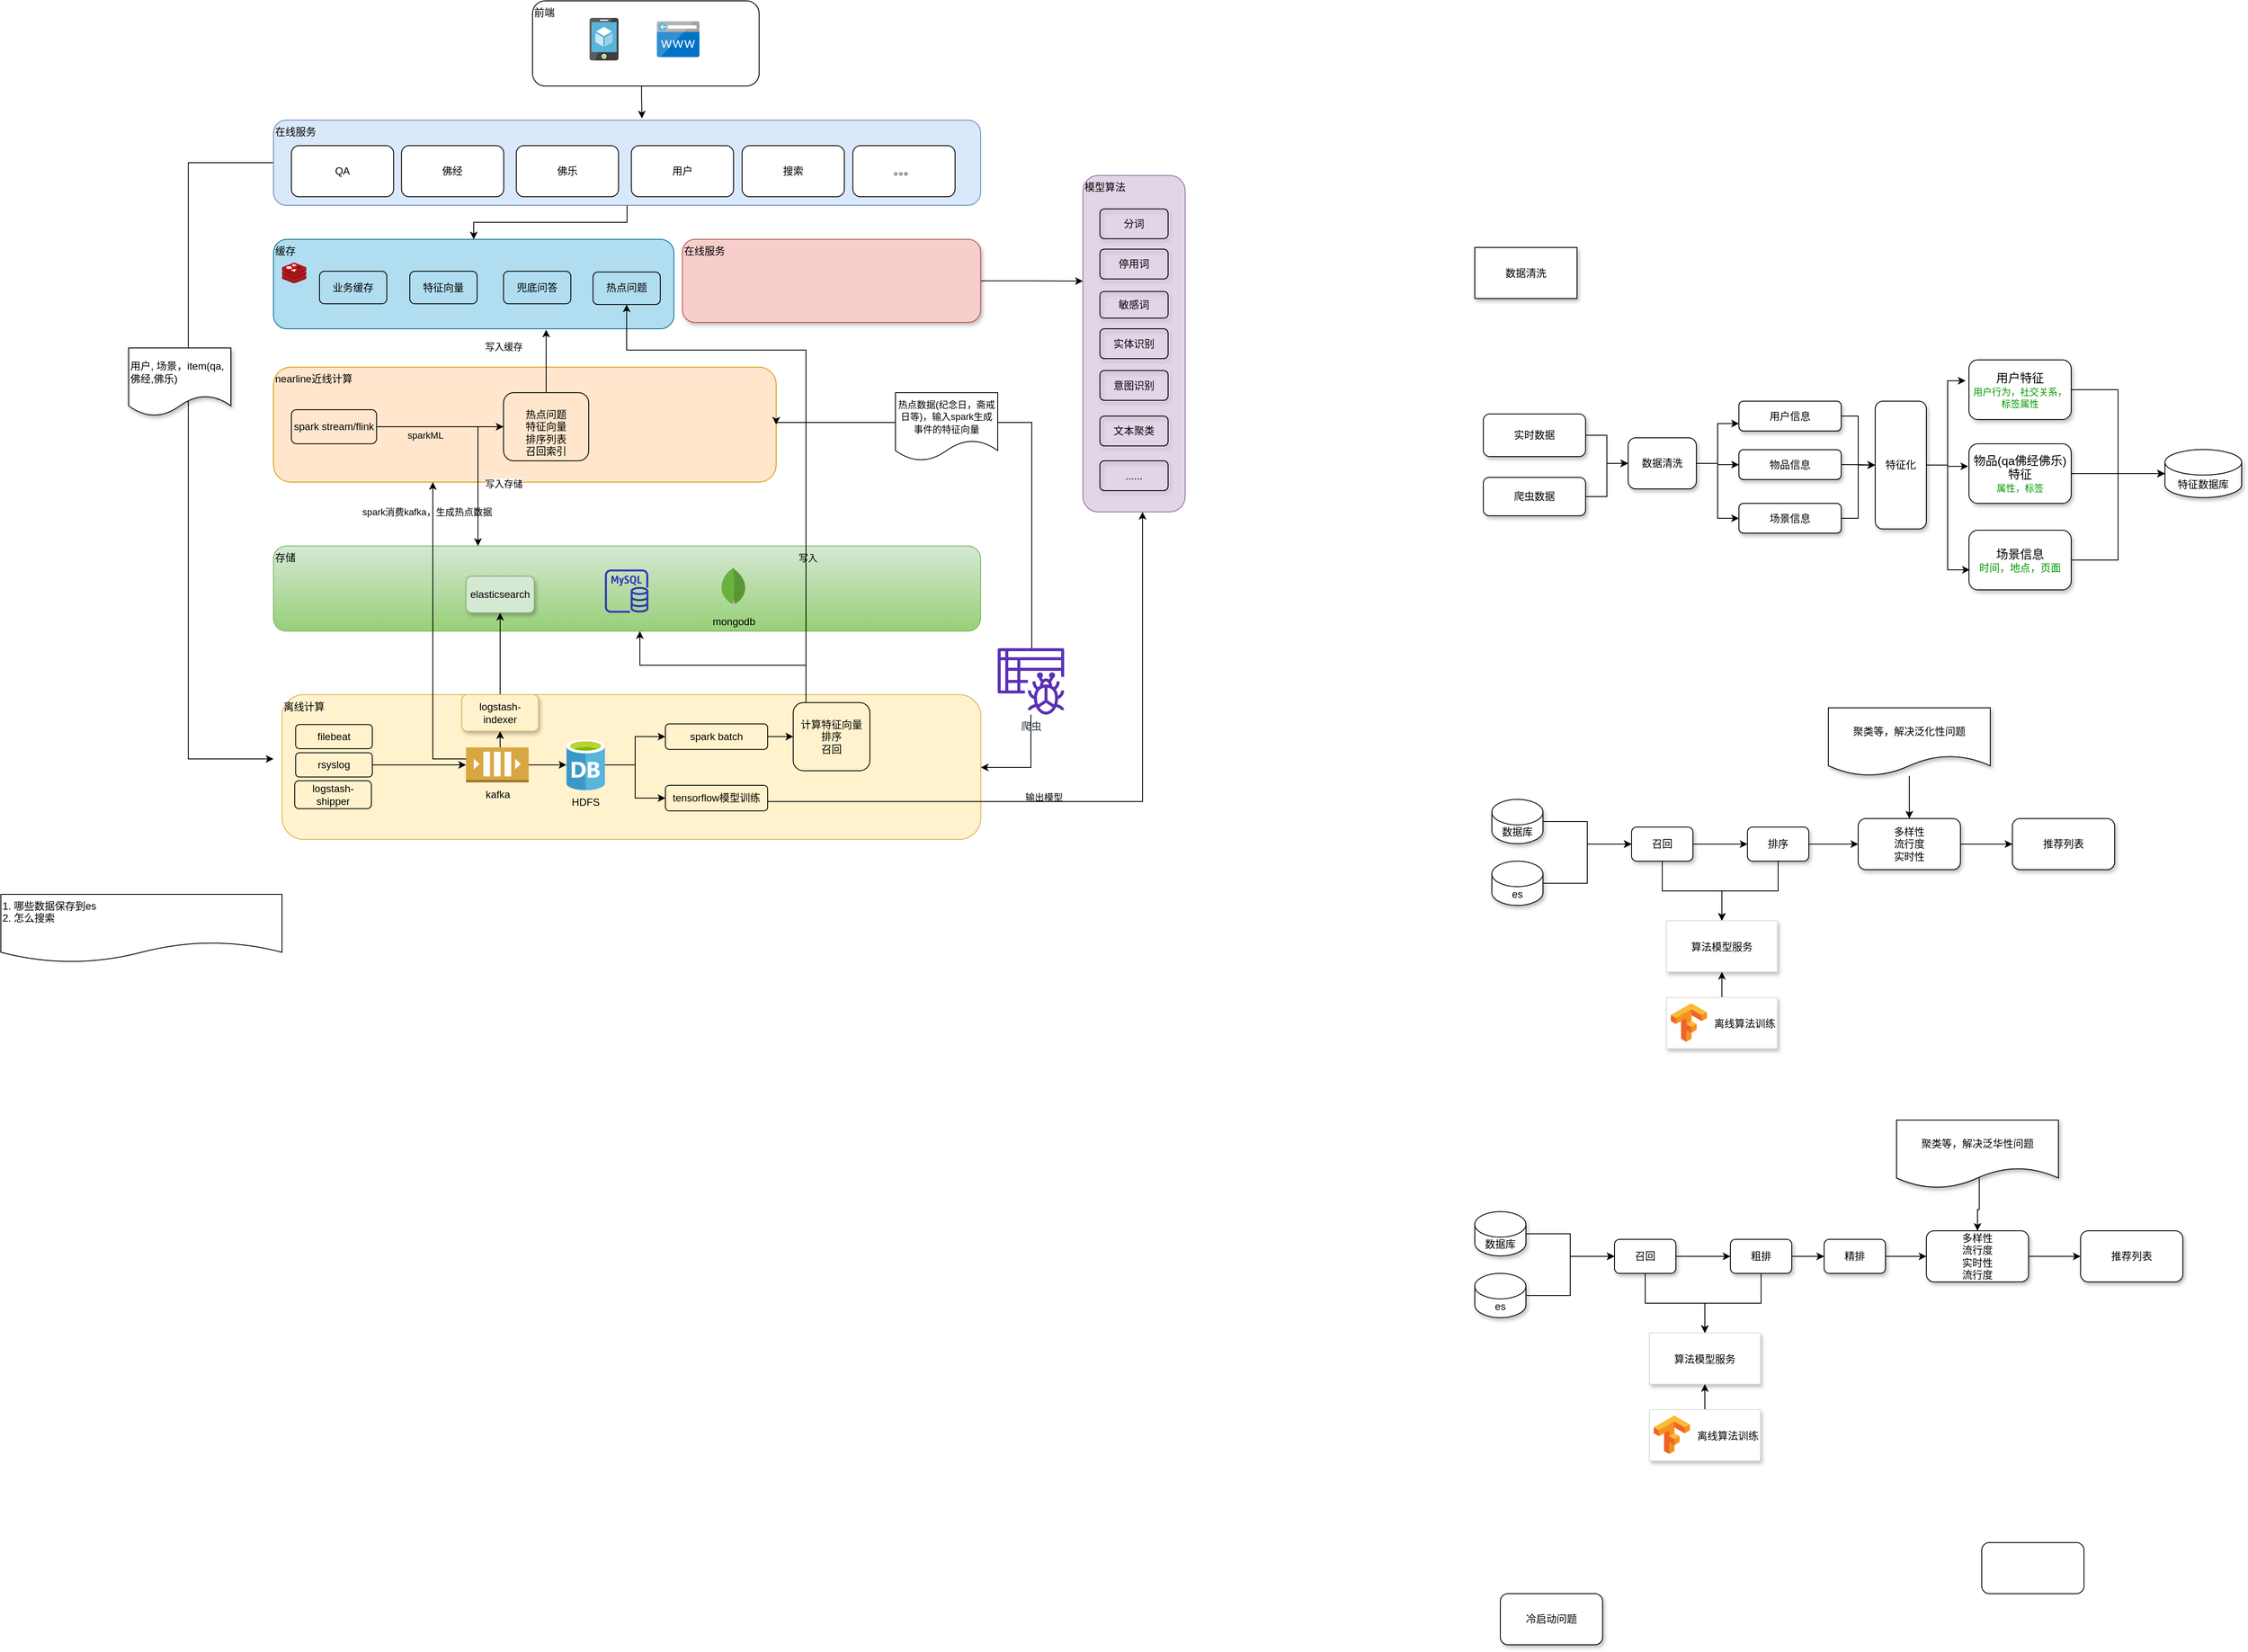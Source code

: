 <mxfile version="13.10.5" type="device"><diagram id="nHLoa9CR6o3qKVrars4Y" name="Page-1"><mxGraphModel dx="1188" dy="656" grid="1" gridSize="10" guides="1" tooltips="1" connect="1" arrows="1" fold="1" page="1" pageScale="1" pageWidth="827" pageHeight="1169" math="0" shadow="0"><root><mxCell id="0"/><mxCell id="1" parent="0"/><mxCell id="1JRG9t6uc1hHfD8gwQHu-33" value="离线计算" style="rounded=1;whiteSpace=wrap;html=1;fillColor=#fff2cc;align=left;verticalAlign=top;strokeColor=#d6b656;labelBackgroundColor=none;glass=0;shadow=0;sketch=0;" parent="1" vertex="1"><mxGeometry x="330" y="854.5" width="820.25" height="170" as="geometry"/></mxCell><mxCell id="1JRG9t6uc1hHfD8gwQHu-2" value="" style="aspect=fixed;html=1;points=[];align=center;image;fontSize=12;image=img/lib/mscae/App_Service_Mobile_App.svg;labelBackgroundColor=none;" parent="1" vertex="1"><mxGeometry x="691" y="60" width="34" height="50" as="geometry"/></mxCell><mxCell id="1JRG9t6uc1hHfD8gwQHu-3" value="" style="aspect=fixed;html=1;points=[];align=center;image;fontSize=12;image=img/lib/mscae/CustomDomain.svg;labelBackgroundColor=none;" parent="1" vertex="1"><mxGeometry x="770" y="64" width="50" height="42" as="geometry"/></mxCell><mxCell id="1JRG9t6uc1hHfD8gwQHu-8" style="edgeStyle=orthogonalEdgeStyle;rounded=0;orthogonalLoop=1;jettySize=auto;html=1;exitX=0.5;exitY=1;exitDx=0;exitDy=0;labelBackgroundColor=none;" parent="1" edge="1"><mxGeometry relative="1" as="geometry"><mxPoint x="655" y="600" as="sourcePoint"/><mxPoint x="655" y="600" as="targetPoint"/></mxGeometry></mxCell><mxCell id="1JRG9t6uc1hHfD8gwQHu-10" value="缓存" style="rounded=1;whiteSpace=wrap;html=1;fillColor=#b1ddf0;align=left;verticalAlign=top;strokeColor=#10739e;labelBackgroundColor=none;" parent="1" vertex="1"><mxGeometry x="320" y="320" width="470" height="105" as="geometry"/></mxCell><mxCell id="1JRG9t6uc1hHfD8gwQHu-11" value="业务缓存" style="rounded=1;whiteSpace=wrap;html=1;fillColor=none;align=center;verticalAlign=middle;labelBackgroundColor=none;" parent="1" vertex="1"><mxGeometry x="374" y="357.5" width="79" height="38.13" as="geometry"/></mxCell><mxCell id="1JRG9t6uc1hHfD8gwQHu-13" value="存储" style="rounded=1;whiteSpace=wrap;html=1;fillColor=#d5e8d4;align=left;verticalAlign=top;labelBackgroundColor=none;gradientColor=#97d077;strokeColor=#82b366;" parent="1" vertex="1"><mxGeometry x="320" y="680" width="830" height="100" as="geometry"/></mxCell><mxCell id="1JRG9t6uc1hHfD8gwQHu-14" value="模型算法" style="rounded=1;whiteSpace=wrap;html=1;fillColor=#e1d5e7;align=left;verticalAlign=top;strokeColor=#9673a6;labelBackgroundColor=none;sketch=0;comic=0;" parent="1" vertex="1"><mxGeometry x="1270" y="245" width="120" height="395" as="geometry"/></mxCell><mxCell id="1JRG9t6uc1hHfD8gwQHu-15" value="分词" style="rounded=1;whiteSpace=wrap;html=1;fillColor=none;align=center;labelBackgroundColor=none;shadow=1;" parent="1" vertex="1"><mxGeometry x="1290" y="284.25" width="80" height="35" as="geometry"/></mxCell><mxCell id="1JRG9t6uc1hHfD8gwQHu-17" value="敏感词" style="rounded=1;whiteSpace=wrap;html=1;fillColor=none;align=center;labelBackgroundColor=none;shadow=1;" parent="1" vertex="1"><mxGeometry x="1290" y="381.25" width="80" height="31.25" as="geometry"/></mxCell><mxCell id="1JRG9t6uc1hHfD8gwQHu-18" value="停用词" style="rounded=1;whiteSpace=wrap;html=1;fillColor=none;align=center;labelBackgroundColor=none;shadow=1;" parent="1" vertex="1"><mxGeometry x="1290" y="331.5" width="80" height="35" as="geometry"/></mxCell><mxCell id="1JRG9t6uc1hHfD8gwQHu-21" value="nearline近线计算" style="rounded=1;whiteSpace=wrap;html=1;fillColor=#ffe6cc;align=left;verticalAlign=top;strokeColor=#d79b00;labelBackgroundColor=none;" parent="1" vertex="1"><mxGeometry x="320" y="470" width="590" height="135" as="geometry"/></mxCell><mxCell id="1JRG9t6uc1hHfD8gwQHu-64" style="edgeStyle=orthogonalEdgeStyle;rounded=0;orthogonalLoop=1;jettySize=auto;html=1;entryX=0;entryY=0.5;entryDx=0;entryDy=0;labelBackgroundColor=none;" parent="1" source="1JRG9t6uc1hHfD8gwQHu-22" target="1JRG9t6uc1hHfD8gwQHu-23" edge="1"><mxGeometry relative="1" as="geometry"/></mxCell><mxCell id="1JRG9t6uc1hHfD8gwQHu-78" value="sparkML" style="edgeLabel;html=1;align=center;verticalAlign=middle;resizable=0;points=[];labelBackgroundColor=none;" parent="1JRG9t6uc1hHfD8gwQHu-64" vertex="1" connectable="0"><mxGeometry x="-0.236" y="-3" relative="1" as="geometry"><mxPoint y="7" as="offset"/></mxGeometry></mxCell><mxCell id="1JRG9t6uc1hHfD8gwQHu-22" value="spark stream/flink" style="rounded=1;whiteSpace=wrap;html=1;fillColor=none;align=center;labelBackgroundColor=none;" parent="1" vertex="1"><mxGeometry x="341" y="520" width="100" height="40" as="geometry"/></mxCell><mxCell id="1JRG9t6uc1hHfD8gwQHu-58" style="edgeStyle=orthogonalEdgeStyle;rounded=0;orthogonalLoop=1;jettySize=auto;html=1;labelBackgroundColor=none;" parent="1" source="1JRG9t6uc1hHfD8gwQHu-23" target="1JRG9t6uc1hHfD8gwQHu-13" edge="1"><mxGeometry relative="1" as="geometry"><Array as="points"><mxPoint x="560" y="540"/></Array></mxGeometry></mxCell><mxCell id="1JRG9t6uc1hHfD8gwQHu-67" value="写入缓存" style="edgeLabel;html=1;align=center;verticalAlign=middle;resizable=0;points=[];labelBackgroundColor=none;" parent="1JRG9t6uc1hHfD8gwQHu-58" vertex="1" connectable="0"><mxGeometry x="0.495" y="-1" relative="1" as="geometry"><mxPoint x="31" y="-190.83" as="offset"/></mxGeometry></mxCell><mxCell id="UBXm0kJp0OkqbHEtlrvj-9" value="写入存储" style="edgeLabel;html=1;align=center;verticalAlign=middle;resizable=0;points=[];" vertex="1" connectable="0" parent="1JRG9t6uc1hHfD8gwQHu-58"><mxGeometry x="0.059" y="2" relative="1" as="geometry"><mxPoint x="28" y="6.67" as="offset"/></mxGeometry></mxCell><mxCell id="eCXbw3Cj_glstIf_RERX-48" style="edgeStyle=orthogonalEdgeStyle;rounded=0;orthogonalLoop=1;jettySize=auto;html=1;entryX=0.681;entryY=1.01;entryDx=0;entryDy=0;entryPerimeter=0;" parent="1" source="1JRG9t6uc1hHfD8gwQHu-23" target="1JRG9t6uc1hHfD8gwQHu-10" edge="1"><mxGeometry relative="1" as="geometry"/></mxCell><mxCell id="1JRG9t6uc1hHfD8gwQHu-23" value="&lt;br&gt;热点问题&lt;br&gt;特征向量&lt;br&gt;排序列表&lt;br&gt;召回索引&lt;br&gt;" style="rounded=1;whiteSpace=wrap;html=1;fillColor=none;align=center;labelBackgroundColor=none;" parent="1" vertex="1"><mxGeometry x="590" y="500" width="100" height="80" as="geometry"/></mxCell><mxCell id="1JRG9t6uc1hHfD8gwQHu-85" style="edgeStyle=orthogonalEdgeStyle;rounded=0;orthogonalLoop=1;jettySize=auto;html=1;entryX=0.5;entryY=0;entryDx=0;entryDy=0;labelBackgroundColor=none;" parent="1" source="1JRG9t6uc1hHfD8gwQHu-32" target="1JRG9t6uc1hHfD8gwQHu-10" edge="1"><mxGeometry relative="1" as="geometry"/></mxCell><mxCell id="eCXbw3Cj_glstIf_RERX-18" style="edgeStyle=orthogonalEdgeStyle;rounded=0;orthogonalLoop=1;jettySize=auto;html=1;" parent="1" source="1JRG9t6uc1hHfD8gwQHu-32" edge="1"><mxGeometry relative="1" as="geometry"><mxPoint x="320" y="930" as="targetPoint"/><Array as="points"><mxPoint x="220" y="230"/><mxPoint x="220" y="930"/></Array></mxGeometry></mxCell><mxCell id="1JRG9t6uc1hHfD8gwQHu-32" value="在线服务" style="rounded=1;whiteSpace=wrap;html=1;align=left;verticalAlign=top;strokeColor=#6c8ebf;labelBackgroundColor=none;fillColor=#dae8fc;" parent="1" vertex="1"><mxGeometry x="320" y="180" width="830" height="100" as="geometry"/></mxCell><mxCell id="1JRG9t6uc1hHfD8gwQHu-38" value="" style="aspect=fixed;html=1;points=[];align=center;image;fontSize=12;image=img/lib/mscae/Cache_Redis_Product.svg;fillColor=none;labelBackgroundColor=none;" parent="1" vertex="1"><mxGeometry x="330" y="347.5" width="28.57" height="24" as="geometry"/></mxCell><mxCell id="1JRG9t6uc1hHfD8gwQHu-47" style="edgeStyle=orthogonalEdgeStyle;rounded=0;orthogonalLoop=1;jettySize=auto;html=1;labelBackgroundColor=none;" parent="1" source="1JRG9t6uc1hHfD8gwQHu-45" target="1JRG9t6uc1hHfD8gwQHu-21" edge="1"><mxGeometry relative="1" as="geometry"><Array as="points"><mxPoint x="507" y="930"/></Array></mxGeometry></mxCell><mxCell id="1JRG9t6uc1hHfD8gwQHu-89" value="spark消费kafka，生成热点数据" style="edgeLabel;html=1;align=center;verticalAlign=middle;resizable=0;points=[];labelBackgroundColor=none;" parent="1JRG9t6uc1hHfD8gwQHu-47" vertex="1" connectable="0"><mxGeometry x="0.44" y="-29" relative="1" as="geometry"><mxPoint x="-36" y="-67.33" as="offset"/></mxGeometry></mxCell><mxCell id="eCXbw3Cj_glstIf_RERX-45" style="edgeStyle=orthogonalEdgeStyle;rounded=0;orthogonalLoop=1;jettySize=auto;html=1;" parent="1" source="1JRG9t6uc1hHfD8gwQHu-45" target="1JRG9t6uc1hHfD8gwQHu-50" edge="1"><mxGeometry relative="1" as="geometry"/></mxCell><mxCell id="UBXm0kJp0OkqbHEtlrvj-11" value="" style="edgeStyle=orthogonalEdgeStyle;rounded=0;orthogonalLoop=1;jettySize=auto;html=1;" edge="1" parent="1" source="1JRG9t6uc1hHfD8gwQHu-45" target="eCXbw3Cj_glstIf_RERX-35"><mxGeometry relative="1" as="geometry"><Array as="points"><mxPoint x="586" y="910"/><mxPoint x="586" y="910"/></Array></mxGeometry></mxCell><mxCell id="1JRG9t6uc1hHfD8gwQHu-45" value="kafka" style="outlineConnect=0;dashed=0;verticalLabelPosition=bottom;verticalAlign=top;align=center;html=1;shape=mxgraph.aws3.queue;fillColor=#D9A741;gradientColor=none;labelBackgroundColor=none;" parent="1" vertex="1"><mxGeometry x="546" y="916.5" width="73.5" height="41.01" as="geometry"/></mxCell><mxCell id="UBXm0kJp0OkqbHEtlrvj-14" style="edgeStyle=orthogonalEdgeStyle;rounded=0;orthogonalLoop=1;jettySize=auto;html=1;entryX=0;entryY=0.5;entryDx=0;entryDy=0;" edge="1" parent="1" source="1JRG9t6uc1hHfD8gwQHu-50" target="1JRG9t6uc1hHfD8gwQHu-51"><mxGeometry relative="1" as="geometry"/></mxCell><mxCell id="UBXm0kJp0OkqbHEtlrvj-15" style="edgeStyle=orthogonalEdgeStyle;rounded=0;orthogonalLoop=1;jettySize=auto;html=1;entryX=0;entryY=0.5;entryDx=0;entryDy=0;" edge="1" parent="1" source="1JRG9t6uc1hHfD8gwQHu-50" target="1JRG9t6uc1hHfD8gwQHu-55"><mxGeometry relative="1" as="geometry"/></mxCell><mxCell id="1JRG9t6uc1hHfD8gwQHu-50" value="HDFS" style="aspect=fixed;html=1;points=[];align=center;image;fontSize=12;image=img/lib/mscae/Database_General.svg;fillColor=none;labelBackgroundColor=none;" parent="1" vertex="1"><mxGeometry x="663.77" y="907.26" width="45.23" height="59.51" as="geometry"/></mxCell><mxCell id="UBXm0kJp0OkqbHEtlrvj-16" value="" style="edgeStyle=orthogonalEdgeStyle;rounded=0;orthogonalLoop=1;jettySize=auto;html=1;" edge="1" parent="1" source="1JRG9t6uc1hHfD8gwQHu-51" target="1JRG9t6uc1hHfD8gwQHu-53"><mxGeometry relative="1" as="geometry"/></mxCell><mxCell id="1JRG9t6uc1hHfD8gwQHu-51" value="spark batch" style="rounded=1;whiteSpace=wrap;html=1;fillColor=none;align=center;labelBackgroundColor=none;" parent="1" vertex="1"><mxGeometry x="780" y="888.82" width="120" height="30" as="geometry"/></mxCell><mxCell id="eCXbw3Cj_glstIf_RERX-25" style="edgeStyle=orthogonalEdgeStyle;rounded=0;orthogonalLoop=1;jettySize=auto;html=1;entryX=0.5;entryY=1;entryDx=0;entryDy=0;" parent="1" source="1JRG9t6uc1hHfD8gwQHu-53" target="eCXbw3Cj_glstIf_RERX-24" edge="1"><mxGeometry relative="1" as="geometry"><Array as="points"><mxPoint x="945" y="450"/><mxPoint x="735" y="450"/></Array></mxGeometry></mxCell><mxCell id="PDOWXKb3CVyzmbv46vm1-35" value="写入" style="edgeLabel;html=1;align=center;verticalAlign=middle;resizable=0;points=[];labelBackgroundColor=none;" parent="eCXbw3Cj_glstIf_RERX-25" vertex="1" connectable="0"><mxGeometry x="-0.496" y="-2" relative="1" as="geometry"><mxPoint y="1" as="offset"/></mxGeometry></mxCell><mxCell id="UBXm0kJp0OkqbHEtlrvj-1" style="edgeStyle=orthogonalEdgeStyle;rounded=0;orthogonalLoop=1;jettySize=auto;html=1;" edge="1" parent="1" source="1JRG9t6uc1hHfD8gwQHu-53" target="1JRG9t6uc1hHfD8gwQHu-13"><mxGeometry relative="1" as="geometry"><Array as="points"><mxPoint x="945" y="820"/><mxPoint x="750" y="820"/></Array></mxGeometry></mxCell><mxCell id="1JRG9t6uc1hHfD8gwQHu-53" value="计算特征向量&lt;br&gt;排序&lt;br&gt;召回" style="rounded=1;whiteSpace=wrap;html=1;fillColor=none;align=center;labelBackgroundColor=none;" parent="1" vertex="1"><mxGeometry x="930" y="863.82" width="90" height="80" as="geometry"/></mxCell><mxCell id="eCXbw3Cj_glstIf_RERX-27" style="edgeStyle=orthogonalEdgeStyle;rounded=0;orthogonalLoop=1;jettySize=auto;html=1;" parent="1" source="1JRG9t6uc1hHfD8gwQHu-55" target="1JRG9t6uc1hHfD8gwQHu-14" edge="1"><mxGeometry relative="1" as="geometry"><Array as="points"><mxPoint x="1340" y="980"/></Array></mxGeometry></mxCell><mxCell id="PDOWXKb3CVyzmbv46vm1-34" value="输出模型" style="edgeLabel;html=1;align=center;verticalAlign=middle;resizable=0;points=[];labelBackgroundColor=none;" parent="eCXbw3Cj_glstIf_RERX-27" vertex="1" connectable="0"><mxGeometry x="-0.141" relative="1" as="geometry"><mxPoint x="-10.88" y="-5" as="offset"/></mxGeometry></mxCell><mxCell id="1JRG9t6uc1hHfD8gwQHu-55" value="tensorflow模型训练" style="rounded=1;whiteSpace=wrap;html=1;fillColor=none;align=center;labelBackgroundColor=none;" parent="1" vertex="1"><mxGeometry x="780" y="961.01" width="120" height="30" as="geometry"/></mxCell><mxCell id="1JRG9t6uc1hHfD8gwQHu-84" style="edgeStyle=orthogonalEdgeStyle;rounded=0;orthogonalLoop=1;jettySize=auto;html=1;entryX=0.521;entryY=-0.02;entryDx=0;entryDy=0;entryPerimeter=0;labelBackgroundColor=none;" parent="1" source="1JRG9t6uc1hHfD8gwQHu-82" target="1JRG9t6uc1hHfD8gwQHu-32" edge="1"><mxGeometry relative="1" as="geometry"><Array as="points"><mxPoint x="752" y="150"/><mxPoint x="752" y="150"/></Array></mxGeometry></mxCell><mxCell id="1JRG9t6uc1hHfD8gwQHu-82" value="前端" style="rounded=1;whiteSpace=wrap;html=1;labelBackgroundColor=none;fillColor=none;align=left;verticalAlign=top;" parent="1" vertex="1"><mxGeometry x="624" y="40" width="266" height="100" as="geometry"/></mxCell><mxCell id="1JRG9t6uc1hHfD8gwQHu-1" value="QA" style="rounded=1;whiteSpace=wrap;html=1;labelBackgroundColor=none;" parent="1" vertex="1"><mxGeometry x="341" y="210" width="120" height="60" as="geometry"/></mxCell><mxCell id="1JRG9t6uc1hHfD8gwQHu-4" value="佛经" style="rounded=1;whiteSpace=wrap;html=1;labelBackgroundColor=none;" parent="1" vertex="1"><mxGeometry x="470.25" y="210" width="120" height="60" as="geometry"/></mxCell><mxCell id="1JRG9t6uc1hHfD8gwQHu-5" value="佛乐" style="rounded=1;whiteSpace=wrap;html=1;labelBackgroundColor=none;" parent="1" vertex="1"><mxGeometry x="605" y="210" width="120" height="60" as="geometry"/></mxCell><mxCell id="1JRG9t6uc1hHfD8gwQHu-6" value="用户" style="rounded=1;whiteSpace=wrap;html=1;labelBackgroundColor=none;" parent="1" vertex="1"><mxGeometry x="740" y="210" width="120" height="60" as="geometry"/></mxCell><mxCell id="1JRG9t6uc1hHfD8gwQHu-9" value="搜索" style="rounded=1;whiteSpace=wrap;html=1;labelBackgroundColor=none;" parent="1" vertex="1"><mxGeometry x="870" y="210" width="120" height="60" as="geometry"/></mxCell><mxCell id="UBXm0kJp0OkqbHEtlrvj-5" style="edgeStyle=orthogonalEdgeStyle;rounded=0;orthogonalLoop=1;jettySize=auto;html=1;entryX=1;entryY=0.5;entryDx=0;entryDy=0;" edge="1" parent="1" source="UBXm0kJp0OkqbHEtlrvj-18" target="1JRG9t6uc1hHfD8gwQHu-21"><mxGeometry relative="1" as="geometry"><mxPoint x="1210" y="883.82" as="sourcePoint"/><Array as="points"><mxPoint x="1210" y="535"/></Array></mxGeometry></mxCell><mxCell id="eCXbw3Cj_glstIf_RERX-1" value="1. 哪些数据保存到es&lt;br&gt;2. 怎么搜索" style="shape=document;whiteSpace=wrap;html=1;boundedLbl=1;align=left;verticalAlign=top;" parent="1" vertex="1"><mxGeometry y="1089" width="330" height="80" as="geometry"/></mxCell><mxCell id="eCXbw3Cj_glstIf_RERX-2" value="mongodb" style="dashed=0;outlineConnect=0;html=1;align=center;labelPosition=center;verticalLabelPosition=bottom;verticalAlign=top;shape=mxgraph.weblogos.mongodb;" parent="1" vertex="1"><mxGeometry x="844.88" y="704.5" width="30" height="50" as="geometry"/></mxCell><mxCell id="eCXbw3Cj_glstIf_RERX-4" value="" style="outlineConnect=0;fontColor=#232F3E;gradientColor=none;fillColor=#3334B9;strokeColor=none;dashed=0;verticalLabelPosition=bottom;verticalAlign=top;align=center;html=1;fontSize=12;fontStyle=0;aspect=fixed;pointerEvents=1;shape=mxgraph.aws4.rds_mysql_instance;" parent="1" vertex="1"><mxGeometry x="709" y="707.5" width="51" height="51" as="geometry"/></mxCell><mxCell id="eCXbw3Cj_glstIf_RERX-7" value="。。。" style="rounded=1;whiteSpace=wrap;html=1;labelBackgroundColor=none;" parent="1" vertex="1"><mxGeometry x="1000" y="210" width="120" height="60" as="geometry"/></mxCell><mxCell id="eCXbw3Cj_glstIf_RERX-16" value="&lt;span&gt;用户, 场景，item(qa,佛经,佛乐)&lt;/span&gt;" style="shape=document;whiteSpace=wrap;html=1;boundedLbl=1;rounded=1;shadow=1;comic=0;sketch=0;sketchStyle=comic;gradientColor=none;align=left;labelBorderColor=none;labelBackgroundColor=none;" parent="1" vertex="1"><mxGeometry x="150" y="447.5" width="120" height="80" as="geometry"/></mxCell><mxCell id="eCXbw3Cj_glstIf_RERX-20" value="意图识别" style="rounded=1;whiteSpace=wrap;html=1;fillColor=none;align=center;labelBackgroundColor=none;shadow=1;" parent="1" vertex="1"><mxGeometry x="1290" y="474" width="80" height="35" as="geometry"/></mxCell><mxCell id="eCXbw3Cj_glstIf_RERX-21" value="实体识别" style="rounded=1;whiteSpace=wrap;html=1;fillColor=none;align=center;labelBackgroundColor=none;shadow=1;" parent="1" vertex="1"><mxGeometry x="1290" y="425" width="80" height="35" as="geometry"/></mxCell><mxCell id="eCXbw3Cj_glstIf_RERX-23" value="文本聚类" style="rounded=1;whiteSpace=wrap;html=1;fillColor=none;align=center;labelBackgroundColor=none;shadow=1;" parent="1" vertex="1"><mxGeometry x="1290" y="527.5" width="80" height="35" as="geometry"/></mxCell><mxCell id="eCXbw3Cj_glstIf_RERX-24" value="热点问题" style="rounded=1;whiteSpace=wrap;html=1;fillColor=none;align=center;verticalAlign=middle;labelBackgroundColor=none;" parent="1" vertex="1"><mxGeometry x="695" y="358.43" width="79" height="38.13" as="geometry"/></mxCell><mxCell id="eCXbw3Cj_glstIf_RERX-28" value="logstash-shipper" style="rounded=1;whiteSpace=wrap;html=1;fillColor=none;align=center;labelBackgroundColor=none;" parent="1" vertex="1"><mxGeometry x="344.88" y="955.63" width="90" height="32.75" as="geometry"/></mxCell><mxCell id="eCXbw3Cj_glstIf_RERX-29" value="filebeat" style="rounded=1;whiteSpace=wrap;html=1;fillColor=none;align=center;labelBackgroundColor=none;" parent="1" vertex="1"><mxGeometry x="346" y="889.63" width="90" height="28.37" as="geometry"/></mxCell><mxCell id="PDOWXKb3CVyzmbv46vm1-21" value="" style="edgeStyle=orthogonalEdgeStyle;rounded=0;orthogonalLoop=1;jettySize=auto;html=1;" parent="1" source="eCXbw3Cj_glstIf_RERX-32" target="1JRG9t6uc1hHfD8gwQHu-45" edge="1"><mxGeometry relative="1" as="geometry"/></mxCell><mxCell id="eCXbw3Cj_glstIf_RERX-32" value="rsyslog" style="rounded=1;whiteSpace=wrap;html=1;fillColor=none;align=center;labelBackgroundColor=none;" parent="1" vertex="1"><mxGeometry x="346" y="922.73" width="90" height="28.56" as="geometry"/></mxCell><mxCell id="PDOWXKb3CVyzmbv46vm1-24" style="edgeStyle=orthogonalEdgeStyle;rounded=0;orthogonalLoop=1;jettySize=auto;html=1;" parent="1" source="eCXbw3Cj_glstIf_RERX-35" target="eCXbw3Cj_glstIf_RERX-40" edge="1"><mxGeometry relative="1" as="geometry"/></mxCell><mxCell id="eCXbw3Cj_glstIf_RERX-35" value="logstash-indexer" style="rounded=1;whiteSpace=wrap;html=1;shadow=1;labelBackgroundColor=none;comic=0;sketch=0;sketchStyle=comic;align=center;verticalAlign=middle;fillColor=#fff2cc;strokeColor=#d6b656;" parent="1" vertex="1"><mxGeometry x="541" y="854.5" width="90" height="43" as="geometry"/></mxCell><mxCell id="eCXbw3Cj_glstIf_RERX-40" value="elasticsearch" style="rounded=1;whiteSpace=wrap;html=1;shadow=1;labelBackgroundColor=none;comic=0;sketch=0;sketchStyle=comic;align=center;fillColor=#d5e8d4;strokeColor=#82b366;" parent="1" vertex="1"><mxGeometry x="546" y="715.5" width="80" height="43" as="geometry"/></mxCell><mxCell id="eCXbw3Cj_glstIf_RERX-51" value="特征向量" style="rounded=1;whiteSpace=wrap;html=1;fillColor=none;align=center;verticalAlign=middle;labelBackgroundColor=none;" parent="1" vertex="1"><mxGeometry x="480" y="357.5" width="79" height="38.13" as="geometry"/></mxCell><mxCell id="eCXbw3Cj_glstIf_RERX-52" value="兜底问答" style="rounded=1;whiteSpace=wrap;html=1;fillColor=none;align=center;verticalAlign=middle;labelBackgroundColor=none;" parent="1" vertex="1"><mxGeometry x="590" y="357.5" width="79" height="38.13" as="geometry"/></mxCell><mxCell id="UBXm0kJp0OkqbHEtlrvj-4" style="edgeStyle=orthogonalEdgeStyle;rounded=0;orthogonalLoop=1;jettySize=auto;html=1;entryX=0;entryY=0.314;entryDx=0;entryDy=0;entryPerimeter=0;" edge="1" parent="1" source="eCXbw3Cj_glstIf_RERX-56" target="1JRG9t6uc1hHfD8gwQHu-14"><mxGeometry relative="1" as="geometry"/></mxCell><mxCell id="eCXbw3Cj_glstIf_RERX-56" value="在线服务" style="rounded=1;whiteSpace=wrap;html=1;shadow=1;labelBackgroundColor=none;comic=0;sketch=0;sketchStyle=comic;align=left;verticalAlign=top;fillColor=#f8cecc;strokeColor=#b85450;" parent="1" vertex="1"><mxGeometry x="800" y="320" width="350" height="97.5" as="geometry"/></mxCell><mxCell id="eCXbw3Cj_glstIf_RERX-57" value="数据清洗" style="rounded=0;whiteSpace=wrap;html=1;shadow=1;labelBackgroundColor=none;comic=0;sketch=0;sketchStyle=comic;gradientColor=none;fontColor=none;align=center;" parent="1" vertex="1"><mxGeometry x="1730" y="329.5" width="120" height="60" as="geometry"/></mxCell><mxCell id="eCXbw3Cj_glstIf_RERX-73" style="edgeStyle=orthogonalEdgeStyle;rounded=0;orthogonalLoop=1;jettySize=auto;html=1;entryX=0;entryY=0.5;entryDx=0;entryDy=0;fontColor=none;" parent="1" source="eCXbw3Cj_glstIf_RERX-58" target="eCXbw3Cj_glstIf_RERX-60" edge="1"><mxGeometry relative="1" as="geometry"/></mxCell><mxCell id="eCXbw3Cj_glstIf_RERX-58" value="实时数据" style="rounded=1;whiteSpace=wrap;html=1;shadow=1;labelBackgroundColor=none;comic=0;sketch=0;sketchStyle=comic;gradientColor=none;fontColor=none;align=center;" parent="1" vertex="1"><mxGeometry x="1740" y="525" width="120" height="50" as="geometry"/></mxCell><mxCell id="eCXbw3Cj_glstIf_RERX-74" style="edgeStyle=orthogonalEdgeStyle;rounded=0;orthogonalLoop=1;jettySize=auto;html=1;entryX=0;entryY=0.5;entryDx=0;entryDy=0;fontColor=none;" parent="1" source="eCXbw3Cj_glstIf_RERX-59" target="eCXbw3Cj_glstIf_RERX-60" edge="1"><mxGeometry relative="1" as="geometry"/></mxCell><mxCell id="eCXbw3Cj_glstIf_RERX-59" value="爬虫数据" style="rounded=1;whiteSpace=wrap;html=1;shadow=1;labelBackgroundColor=none;comic=0;sketch=0;sketchStyle=comic;gradientColor=none;fontColor=none;align=center;" parent="1" vertex="1"><mxGeometry x="1740" y="599.5" width="120" height="45" as="geometry"/></mxCell><mxCell id="eCXbw3Cj_glstIf_RERX-75" style="edgeStyle=orthogonalEdgeStyle;rounded=0;orthogonalLoop=1;jettySize=auto;html=1;entryX=0;entryY=0.75;entryDx=0;entryDy=0;fontColor=none;" parent="1" source="eCXbw3Cj_glstIf_RERX-60" target="eCXbw3Cj_glstIf_RERX-61" edge="1"><mxGeometry relative="1" as="geometry"/></mxCell><mxCell id="eCXbw3Cj_glstIf_RERX-76" style="edgeStyle=orthogonalEdgeStyle;rounded=0;orthogonalLoop=1;jettySize=auto;html=1;entryX=0;entryY=0.5;entryDx=0;entryDy=0;fontColor=none;" parent="1" source="eCXbw3Cj_glstIf_RERX-60" target="eCXbw3Cj_glstIf_RERX-63" edge="1"><mxGeometry relative="1" as="geometry"/></mxCell><mxCell id="eCXbw3Cj_glstIf_RERX-77" style="edgeStyle=orthogonalEdgeStyle;rounded=0;orthogonalLoop=1;jettySize=auto;html=1;entryX=0;entryY=0.5;entryDx=0;entryDy=0;fontColor=none;" parent="1" source="eCXbw3Cj_glstIf_RERX-60" target="eCXbw3Cj_glstIf_RERX-62" edge="1"><mxGeometry relative="1" as="geometry"/></mxCell><mxCell id="eCXbw3Cj_glstIf_RERX-60" value="&lt;span&gt;数据清洗&lt;/span&gt;" style="rounded=1;whiteSpace=wrap;html=1;shadow=1;labelBackgroundColor=none;comic=0;sketch=0;sketchStyle=comic;gradientColor=none;fontColor=none;align=center;" parent="1" vertex="1"><mxGeometry x="1910" y="553" width="80" height="60" as="geometry"/></mxCell><mxCell id="eCXbw3Cj_glstIf_RERX-78" style="edgeStyle=orthogonalEdgeStyle;rounded=0;orthogonalLoop=1;jettySize=auto;html=1;entryX=0;entryY=0.5;entryDx=0;entryDy=0;fontColor=none;" parent="1" source="eCXbw3Cj_glstIf_RERX-61" target="eCXbw3Cj_glstIf_RERX-64" edge="1"><mxGeometry relative="1" as="geometry"/></mxCell><mxCell id="eCXbw3Cj_glstIf_RERX-61" value="用户信息" style="rounded=1;whiteSpace=wrap;html=1;shadow=1;labelBackgroundColor=none;comic=0;sketch=0;sketchStyle=comic;gradientColor=none;fontColor=none;align=center;" parent="1" vertex="1"><mxGeometry x="2040" y="510" width="120" height="35" as="geometry"/></mxCell><mxCell id="eCXbw3Cj_glstIf_RERX-81" style="edgeStyle=orthogonalEdgeStyle;rounded=0;orthogonalLoop=1;jettySize=auto;html=1;fontColor=none;" parent="1" source="eCXbw3Cj_glstIf_RERX-62" target="eCXbw3Cj_glstIf_RERX-64" edge="1"><mxGeometry relative="1" as="geometry"/></mxCell><mxCell id="eCXbw3Cj_glstIf_RERX-62" value="场景信息" style="rounded=1;whiteSpace=wrap;html=1;shadow=1;labelBackgroundColor=none;comic=0;sketch=0;sketchStyle=comic;gradientColor=none;fontColor=none;align=center;" parent="1" vertex="1"><mxGeometry x="2040" y="630" width="120" height="35" as="geometry"/></mxCell><mxCell id="eCXbw3Cj_glstIf_RERX-79" value="" style="edgeStyle=orthogonalEdgeStyle;rounded=0;orthogonalLoop=1;jettySize=auto;html=1;fontColor=none;" parent="1" source="eCXbw3Cj_glstIf_RERX-63" target="eCXbw3Cj_glstIf_RERX-64" edge="1"><mxGeometry relative="1" as="geometry"/></mxCell><mxCell id="eCXbw3Cj_glstIf_RERX-63" value="物品信息" style="rounded=1;whiteSpace=wrap;html=1;shadow=1;labelBackgroundColor=none;comic=0;sketch=0;sketchStyle=comic;gradientColor=none;fontColor=none;align=center;" parent="1" vertex="1"><mxGeometry x="2040" y="567" width="120" height="35" as="geometry"/></mxCell><mxCell id="eCXbw3Cj_glstIf_RERX-82" style="edgeStyle=orthogonalEdgeStyle;rounded=0;orthogonalLoop=1;jettySize=auto;html=1;entryX=-0.008;entryY=0.379;entryDx=0;entryDy=0;entryPerimeter=0;fontColor=none;" parent="1" source="eCXbw3Cj_glstIf_RERX-64" target="eCXbw3Cj_glstIf_RERX-71" edge="1"><mxGeometry relative="1" as="geometry"/></mxCell><mxCell id="eCXbw3Cj_glstIf_RERX-84" style="edgeStyle=orthogonalEdgeStyle;rounded=0;orthogonalLoop=1;jettySize=auto;html=1;entryX=-0.033;entryY=0.35;entryDx=0;entryDy=0;entryPerimeter=0;fontColor=none;" parent="1" source="eCXbw3Cj_glstIf_RERX-64" target="eCXbw3Cj_glstIf_RERX-65" edge="1"><mxGeometry relative="1" as="geometry"/></mxCell><mxCell id="eCXbw3Cj_glstIf_RERX-85" style="edgeStyle=orthogonalEdgeStyle;rounded=0;orthogonalLoop=1;jettySize=auto;html=1;entryX=0.008;entryY=0.664;entryDx=0;entryDy=0;entryPerimeter=0;fontColor=none;" parent="1" source="eCXbw3Cj_glstIf_RERX-64" target="eCXbw3Cj_glstIf_RERX-72" edge="1"><mxGeometry relative="1" as="geometry"/></mxCell><mxCell id="eCXbw3Cj_glstIf_RERX-64" value="特征化" style="rounded=1;whiteSpace=wrap;html=1;shadow=1;labelBackgroundColor=none;comic=0;sketch=0;sketchStyle=comic;gradientColor=none;fontColor=none;align=center;" parent="1" vertex="1"><mxGeometry x="2200" y="510" width="60" height="150" as="geometry"/></mxCell><mxCell id="eCXbw3Cj_glstIf_RERX-87" style="edgeStyle=orthogonalEdgeStyle;rounded=0;orthogonalLoop=1;jettySize=auto;html=1;entryX=0;entryY=0.5;entryDx=0;entryDy=0;entryPerimeter=0;fontColor=none;" parent="1" source="eCXbw3Cj_glstIf_RERX-65" target="eCXbw3Cj_glstIf_RERX-86" edge="1"><mxGeometry relative="1" as="geometry"/></mxCell><mxCell id="eCXbw3Cj_glstIf_RERX-65" value="&lt;font style=&quot;font-size: 14px&quot;&gt;用户特征&lt;br&gt;&lt;/font&gt;&lt;font style=&quot;font-size: 11px&quot; color=&quot;#009900&quot;&gt;用户行为，社交关系，标签属性&lt;/font&gt;" style="rounded=1;whiteSpace=wrap;html=1;shadow=1;labelBackgroundColor=none;comic=0;sketch=0;sketchStyle=comic;gradientColor=none;fontColor=none;align=center;verticalAlign=middle;" parent="1" vertex="1"><mxGeometry x="2310" y="461.5" width="120" height="70" as="geometry"/></mxCell><mxCell id="eCXbw3Cj_glstIf_RERX-88" style="edgeStyle=orthogonalEdgeStyle;rounded=0;orthogonalLoop=1;jettySize=auto;html=1;entryX=0;entryY=0.5;entryDx=0;entryDy=0;entryPerimeter=0;fontColor=none;" parent="1" source="eCXbw3Cj_glstIf_RERX-71" target="eCXbw3Cj_glstIf_RERX-86" edge="1"><mxGeometry relative="1" as="geometry"/></mxCell><mxCell id="eCXbw3Cj_glstIf_RERX-71" value="&lt;font style=&quot;font-size: 14px&quot;&gt;物品(qa佛经佛乐)特征&lt;br&gt;&lt;/font&gt;&lt;font style=&quot;font-size: 11px&quot; color=&quot;#009900&quot;&gt;属性，标签&lt;/font&gt;" style="rounded=1;whiteSpace=wrap;html=1;shadow=1;labelBackgroundColor=none;comic=0;sketch=0;sketchStyle=comic;gradientColor=none;fontColor=none;align=center;verticalAlign=middle;" parent="1" vertex="1"><mxGeometry x="2310" y="560" width="120" height="70" as="geometry"/></mxCell><mxCell id="eCXbw3Cj_glstIf_RERX-89" style="edgeStyle=orthogonalEdgeStyle;rounded=0;orthogonalLoop=1;jettySize=auto;html=1;entryX=0;entryY=0.5;entryDx=0;entryDy=0;entryPerimeter=0;fontColor=none;" parent="1" source="eCXbw3Cj_glstIf_RERX-72" target="eCXbw3Cj_glstIf_RERX-86" edge="1"><mxGeometry relative="1" as="geometry"/></mxCell><mxCell id="eCXbw3Cj_glstIf_RERX-72" value="&lt;span style=&quot;font-size: 14px&quot;&gt;场景信息&lt;/span&gt;&lt;br&gt;&lt;font style=&quot;font-size: 12px&quot; color=&quot;#009900&quot;&gt;时间，地点，页面&lt;/font&gt;" style="rounded=1;whiteSpace=wrap;html=1;shadow=1;labelBackgroundColor=none;comic=0;sketch=0;sketchStyle=comic;gradientColor=none;fontColor=none;align=center;verticalAlign=middle;" parent="1" vertex="1"><mxGeometry x="2310" y="661.5" width="120" height="70" as="geometry"/></mxCell><mxCell id="eCXbw3Cj_glstIf_RERX-83" style="edgeStyle=orthogonalEdgeStyle;rounded=0;orthogonalLoop=1;jettySize=auto;html=1;exitX=0.5;exitY=1;exitDx=0;exitDy=0;fontColor=none;" parent="1" source="eCXbw3Cj_glstIf_RERX-62" target="eCXbw3Cj_glstIf_RERX-62" edge="1"><mxGeometry relative="1" as="geometry"/></mxCell><mxCell id="eCXbw3Cj_glstIf_RERX-86" value="特征数据库" style="shape=cylinder3;whiteSpace=wrap;html=1;boundedLbl=1;backgroundOutline=1;size=15;rounded=1;shadow=1;labelBackgroundColor=none;comic=0;sketch=0;sketchStyle=comic;gradientColor=none;fontColor=none;align=center;" parent="1" vertex="1"><mxGeometry x="2540" y="566.75" width="90" height="56.5" as="geometry"/></mxCell><mxCell id="eCXbw3Cj_glstIf_RERX-92" value="" style="edgeStyle=orthogonalEdgeStyle;rounded=0;orthogonalLoop=1;jettySize=auto;html=1;fontColor=none;" parent="1" source="eCXbw3Cj_glstIf_RERX-90" target="eCXbw3Cj_glstIf_RERX-91" edge="1"><mxGeometry relative="1" as="geometry"/></mxCell><mxCell id="eCXbw3Cj_glstIf_RERX-101" style="edgeStyle=orthogonalEdgeStyle;rounded=0;orthogonalLoop=1;jettySize=auto;html=1;entryX=0.5;entryY=0;entryDx=0;entryDy=0;fontColor=none;" parent="1" source="eCXbw3Cj_glstIf_RERX-90" target="eCXbw3Cj_glstIf_RERX-99" edge="1"><mxGeometry relative="1" as="geometry"/></mxCell><mxCell id="eCXbw3Cj_glstIf_RERX-90" value="召回" style="rounded=1;whiteSpace=wrap;html=1;shadow=1;labelBackgroundColor=none;comic=0;sketch=0;sketchStyle=comic;gradientColor=none;fontColor=none;align=center;" parent="1" vertex="1"><mxGeometry x="1914" y="1010" width="72" height="40" as="geometry"/></mxCell><mxCell id="eCXbw3Cj_glstIf_RERX-102" style="edgeStyle=orthogonalEdgeStyle;rounded=0;orthogonalLoop=1;jettySize=auto;html=1;entryX=0.5;entryY=0;entryDx=0;entryDy=0;fontColor=none;" parent="1" source="eCXbw3Cj_glstIf_RERX-91" target="eCXbw3Cj_glstIf_RERX-99" edge="1"><mxGeometry relative="1" as="geometry"/></mxCell><mxCell id="eCXbw3Cj_glstIf_RERX-108" style="edgeStyle=orthogonalEdgeStyle;rounded=0;orthogonalLoop=1;jettySize=auto;html=1;entryX=0;entryY=0.5;entryDx=0;entryDy=0;fontColor=none;" parent="1" source="eCXbw3Cj_glstIf_RERX-91" target="eCXbw3Cj_glstIf_RERX-107" edge="1"><mxGeometry relative="1" as="geometry"/></mxCell><mxCell id="eCXbw3Cj_glstIf_RERX-91" value="排序" style="rounded=1;whiteSpace=wrap;html=1;shadow=1;labelBackgroundColor=none;comic=0;sketch=0;sketchStyle=comic;gradientColor=none;fontColor=none;align=center;" parent="1" vertex="1"><mxGeometry x="2050" y="1010" width="72" height="40" as="geometry"/></mxCell><mxCell id="eCXbw3Cj_glstIf_RERX-95" style="edgeStyle=orthogonalEdgeStyle;rounded=0;orthogonalLoop=1;jettySize=auto;html=1;entryX=0;entryY=0.5;entryDx=0;entryDy=0;fontColor=none;" parent="1" source="eCXbw3Cj_glstIf_RERX-94" target="eCXbw3Cj_glstIf_RERX-90" edge="1"><mxGeometry relative="1" as="geometry"/></mxCell><mxCell id="eCXbw3Cj_glstIf_RERX-94" value="数据库" style="shape=cylinder3;whiteSpace=wrap;html=1;boundedLbl=1;backgroundOutline=1;size=15;rounded=1;shadow=1;labelBackgroundColor=none;comic=0;sketch=0;sketchStyle=comic;gradientColor=none;fontColor=none;align=center;" parent="1" vertex="1"><mxGeometry x="1750" y="977.5" width="60" height="52" as="geometry"/></mxCell><mxCell id="eCXbw3Cj_glstIf_RERX-98" style="edgeStyle=orthogonalEdgeStyle;rounded=0;orthogonalLoop=1;jettySize=auto;html=1;entryX=0;entryY=0.5;entryDx=0;entryDy=0;fontColor=none;" parent="1" source="eCXbw3Cj_glstIf_RERX-97" target="eCXbw3Cj_glstIf_RERX-90" edge="1"><mxGeometry relative="1" as="geometry"/></mxCell><mxCell id="eCXbw3Cj_glstIf_RERX-97" value="es" style="shape=cylinder3;whiteSpace=wrap;html=1;boundedLbl=1;backgroundOutline=1;size=15;rounded=1;shadow=1;labelBackgroundColor=none;comic=0;sketch=0;sketchStyle=comic;gradientColor=none;fontColor=none;align=center;" parent="1" vertex="1"><mxGeometry x="1750" y="1050" width="60" height="52" as="geometry"/></mxCell><mxCell id="eCXbw3Cj_glstIf_RERX-99" value="算法模型服务" style="strokeColor=#dddddd;shadow=1;strokeWidth=1;rounded=1;absoluteArcSize=1;arcSize=0;labelBackgroundColor=none;comic=0;sketch=0;sketchStyle=comic;gradientColor=none;fontColor=none;align=center;" parent="1" vertex="1"><mxGeometry x="1955" y="1120" width="130" height="60" as="geometry"/></mxCell><mxCell id="eCXbw3Cj_glstIf_RERX-106" value="" style="edgeStyle=orthogonalEdgeStyle;rounded=0;orthogonalLoop=1;jettySize=auto;html=1;fontColor=none;" parent="1" source="eCXbw3Cj_glstIf_RERX-104" target="eCXbw3Cj_glstIf_RERX-99" edge="1"><mxGeometry relative="1" as="geometry"/></mxCell><mxCell id="eCXbw3Cj_glstIf_RERX-104" value="离线算法训练" style="strokeColor=#dddddd;shadow=1;strokeWidth=1;rounded=1;absoluteArcSize=1;arcSize=0;labelBackgroundColor=none;comic=0;sketch=0;sketchStyle=comic;gradientColor=none;fontColor=none;align=right;" parent="1" vertex="1"><mxGeometry x="1955" y="1210" width="130" height="60" as="geometry"/></mxCell><mxCell id="eCXbw3Cj_glstIf_RERX-105" value="" style="dashed=0;connectable=0;html=1;fillColor=#5184F3;strokeColor=none;shape=mxgraph.gcp2.tensorflow_logo;part=1;labelPosition=right;verticalLabelPosition=middle;align=left;verticalAlign=middle;spacingLeft=5;fontColor=#999999;fontSize=12;" parent="eCXbw3Cj_glstIf_RERX-104" vertex="1"><mxGeometry width="42.3" height="45" relative="1" as="geometry"><mxPoint x="5" y="7" as="offset"/></mxGeometry></mxCell><mxCell id="eCXbw3Cj_glstIf_RERX-112" style="edgeStyle=orthogonalEdgeStyle;rounded=0;orthogonalLoop=1;jettySize=auto;html=1;entryX=0;entryY=0.5;entryDx=0;entryDy=0;fontColor=none;" parent="1" source="eCXbw3Cj_glstIf_RERX-107" target="eCXbw3Cj_glstIf_RERX-111" edge="1"><mxGeometry relative="1" as="geometry"/></mxCell><mxCell id="eCXbw3Cj_glstIf_RERX-107" value="多样性&lt;br&gt;流行度&lt;br&gt;实时性" style="rounded=1;whiteSpace=wrap;html=1;shadow=1;labelBackgroundColor=none;comic=0;sketch=0;sketchStyle=comic;gradientColor=none;fontColor=none;align=center;" parent="1" vertex="1"><mxGeometry x="2180" y="1000" width="120" height="60" as="geometry"/></mxCell><mxCell id="eCXbw3Cj_glstIf_RERX-110" style="edgeStyle=orthogonalEdgeStyle;rounded=0;orthogonalLoop=1;jettySize=auto;html=1;entryX=0.5;entryY=0;entryDx=0;entryDy=0;fontColor=none;" parent="1" source="eCXbw3Cj_glstIf_RERX-109" target="eCXbw3Cj_glstIf_RERX-107" edge="1"><mxGeometry relative="1" as="geometry"/></mxCell><mxCell id="eCXbw3Cj_glstIf_RERX-109" value="聚类等，解决泛化性问题" style="shape=document;whiteSpace=wrap;html=1;boundedLbl=1;rounded=1;shadow=1;labelBackgroundColor=none;comic=0;sketch=0;sketchStyle=comic;gradientColor=none;fontColor=none;align=center;" parent="1" vertex="1"><mxGeometry x="2145" y="870" width="190" height="80" as="geometry"/></mxCell><mxCell id="eCXbw3Cj_glstIf_RERX-111" value="推荐列表" style="rounded=1;whiteSpace=wrap;html=1;shadow=1;labelBackgroundColor=none;comic=0;sketch=0;sketchStyle=comic;gradientColor=none;fontColor=none;align=center;" parent="1" vertex="1"><mxGeometry x="2361" y="1000" width="120" height="60" as="geometry"/></mxCell><mxCell id="eCXbw3Cj_glstIf_RERX-113" value="冷启动问题" style="rounded=1;whiteSpace=wrap;html=1;shadow=1;labelBackgroundColor=none;comic=0;sketch=0;sketchStyle=comic;gradientColor=none;fontColor=none;align=center;" parent="1" vertex="1"><mxGeometry x="1760" y="1910" width="120" height="60" as="geometry"/></mxCell><mxCell id="PDOWXKb3CVyzmbv46vm1-1" value="" style="rounded=1;whiteSpace=wrap;html=1;" parent="1" vertex="1"><mxGeometry x="2325" y="1850" width="120" height="60" as="geometry"/></mxCell><mxCell id="PDOWXKb3CVyzmbv46vm1-2" value="" style="edgeStyle=orthogonalEdgeStyle;rounded=0;orthogonalLoop=1;jettySize=auto;html=1;fontColor=none;" parent="1" source="PDOWXKb3CVyzmbv46vm1-4" target="PDOWXKb3CVyzmbv46vm1-7" edge="1"><mxGeometry relative="1" as="geometry"/></mxCell><mxCell id="PDOWXKb3CVyzmbv46vm1-3" style="edgeStyle=orthogonalEdgeStyle;rounded=0;orthogonalLoop=1;jettySize=auto;html=1;entryX=0.5;entryY=0;entryDx=0;entryDy=0;fontColor=none;" parent="1" source="PDOWXKb3CVyzmbv46vm1-4" target="PDOWXKb3CVyzmbv46vm1-12" edge="1"><mxGeometry relative="1" as="geometry"/></mxCell><mxCell id="PDOWXKb3CVyzmbv46vm1-4" value="召回" style="rounded=1;whiteSpace=wrap;html=1;shadow=1;labelBackgroundColor=none;comic=0;sketch=0;sketchStyle=comic;gradientColor=none;fontColor=none;align=center;" parent="1" vertex="1"><mxGeometry x="1894" y="1494" width="72" height="40" as="geometry"/></mxCell><mxCell id="PDOWXKb3CVyzmbv46vm1-5" style="edgeStyle=orthogonalEdgeStyle;rounded=0;orthogonalLoop=1;jettySize=auto;html=1;entryX=0.5;entryY=0;entryDx=0;entryDy=0;fontColor=none;" parent="1" source="PDOWXKb3CVyzmbv46vm1-7" target="PDOWXKb3CVyzmbv46vm1-12" edge="1"><mxGeometry relative="1" as="geometry"/></mxCell><mxCell id="PDOWXKb3CVyzmbv46vm1-28" value="" style="edgeStyle=orthogonalEdgeStyle;rounded=0;orthogonalLoop=1;jettySize=auto;html=1;" parent="1" source="PDOWXKb3CVyzmbv46vm1-7" target="PDOWXKb3CVyzmbv46vm1-27" edge="1"><mxGeometry relative="1" as="geometry"/></mxCell><mxCell id="PDOWXKb3CVyzmbv46vm1-7" value="粗排" style="rounded=1;whiteSpace=wrap;html=1;shadow=1;labelBackgroundColor=none;comic=0;sketch=0;sketchStyle=comic;gradientColor=none;fontColor=none;align=center;" parent="1" vertex="1"><mxGeometry x="2030" y="1494" width="72" height="40" as="geometry"/></mxCell><mxCell id="PDOWXKb3CVyzmbv46vm1-8" style="edgeStyle=orthogonalEdgeStyle;rounded=0;orthogonalLoop=1;jettySize=auto;html=1;entryX=0;entryY=0.5;entryDx=0;entryDy=0;fontColor=none;" parent="1" source="PDOWXKb3CVyzmbv46vm1-9" target="PDOWXKb3CVyzmbv46vm1-4" edge="1"><mxGeometry relative="1" as="geometry"/></mxCell><mxCell id="PDOWXKb3CVyzmbv46vm1-9" value="数据库" style="shape=cylinder3;whiteSpace=wrap;html=1;boundedLbl=1;backgroundOutline=1;size=15;rounded=1;shadow=1;labelBackgroundColor=none;comic=0;sketch=0;sketchStyle=comic;gradientColor=none;fontColor=none;align=center;" parent="1" vertex="1"><mxGeometry x="1730" y="1461.5" width="60" height="52" as="geometry"/></mxCell><mxCell id="PDOWXKb3CVyzmbv46vm1-10" style="edgeStyle=orthogonalEdgeStyle;rounded=0;orthogonalLoop=1;jettySize=auto;html=1;entryX=0;entryY=0.5;entryDx=0;entryDy=0;fontColor=none;" parent="1" source="PDOWXKb3CVyzmbv46vm1-11" target="PDOWXKb3CVyzmbv46vm1-4" edge="1"><mxGeometry relative="1" as="geometry"/></mxCell><mxCell id="PDOWXKb3CVyzmbv46vm1-11" value="es" style="shape=cylinder3;whiteSpace=wrap;html=1;boundedLbl=1;backgroundOutline=1;size=15;rounded=1;shadow=1;labelBackgroundColor=none;comic=0;sketch=0;sketchStyle=comic;gradientColor=none;fontColor=none;align=center;" parent="1" vertex="1"><mxGeometry x="1730" y="1534" width="60" height="52" as="geometry"/></mxCell><mxCell id="PDOWXKb3CVyzmbv46vm1-12" value="算法模型服务" style="strokeColor=#dddddd;shadow=1;strokeWidth=1;rounded=1;absoluteArcSize=1;arcSize=0;labelBackgroundColor=none;comic=0;sketch=0;sketchStyle=comic;gradientColor=none;fontColor=none;align=center;" parent="1" vertex="1"><mxGeometry x="1935" y="1604" width="130" height="60" as="geometry"/></mxCell><mxCell id="PDOWXKb3CVyzmbv46vm1-13" value="" style="edgeStyle=orthogonalEdgeStyle;rounded=0;orthogonalLoop=1;jettySize=auto;html=1;fontColor=none;" parent="1" source="PDOWXKb3CVyzmbv46vm1-14" target="PDOWXKb3CVyzmbv46vm1-12" edge="1"><mxGeometry relative="1" as="geometry"/></mxCell><mxCell id="PDOWXKb3CVyzmbv46vm1-14" value="离线算法训练" style="strokeColor=#dddddd;shadow=1;strokeWidth=1;rounded=1;absoluteArcSize=1;arcSize=0;labelBackgroundColor=none;comic=0;sketch=0;sketchStyle=comic;gradientColor=none;fontColor=none;align=right;" parent="1" vertex="1"><mxGeometry x="1935" y="1694" width="130" height="60" as="geometry"/></mxCell><mxCell id="PDOWXKb3CVyzmbv46vm1-15" value="" style="dashed=0;connectable=0;html=1;fillColor=#5184F3;strokeColor=none;shape=mxgraph.gcp2.tensorflow_logo;part=1;labelPosition=right;verticalLabelPosition=middle;align=left;verticalAlign=middle;spacingLeft=5;fontColor=#999999;fontSize=12;" parent="PDOWXKb3CVyzmbv46vm1-14" vertex="1"><mxGeometry width="42.3" height="45" relative="1" as="geometry"><mxPoint x="5" y="7" as="offset"/></mxGeometry></mxCell><mxCell id="PDOWXKb3CVyzmbv46vm1-16" style="edgeStyle=orthogonalEdgeStyle;rounded=0;orthogonalLoop=1;jettySize=auto;html=1;entryX=0;entryY=0.5;entryDx=0;entryDy=0;fontColor=none;" parent="1" source="PDOWXKb3CVyzmbv46vm1-17" target="PDOWXKb3CVyzmbv46vm1-20" edge="1"><mxGeometry relative="1" as="geometry"/></mxCell><mxCell id="PDOWXKb3CVyzmbv46vm1-17" value="多样性&lt;br&gt;流行度&lt;br&gt;实时性&lt;br&gt;流行度" style="rounded=1;whiteSpace=wrap;html=1;shadow=1;labelBackgroundColor=none;comic=0;sketch=0;sketchStyle=comic;gradientColor=none;fontColor=none;align=center;" parent="1" vertex="1"><mxGeometry x="2260" y="1484" width="120" height="60" as="geometry"/></mxCell><mxCell id="PDOWXKb3CVyzmbv46vm1-18" style="edgeStyle=orthogonalEdgeStyle;rounded=0;orthogonalLoop=1;jettySize=auto;html=1;entryX=0.5;entryY=0;entryDx=0;entryDy=0;fontColor=none;exitX=0.511;exitY=0.85;exitDx=0;exitDy=0;exitPerimeter=0;" parent="1" source="PDOWXKb3CVyzmbv46vm1-19" target="PDOWXKb3CVyzmbv46vm1-17" edge="1"><mxGeometry relative="1" as="geometry"><mxPoint x="2320" y="1434" as="sourcePoint"/></mxGeometry></mxCell><mxCell id="PDOWXKb3CVyzmbv46vm1-19" value="聚类等，解决泛华性问题" style="shape=document;whiteSpace=wrap;html=1;boundedLbl=1;rounded=1;shadow=1;labelBackgroundColor=none;comic=0;sketch=0;sketchStyle=comic;gradientColor=none;fontColor=none;align=center;" parent="1" vertex="1"><mxGeometry x="2225" y="1354" width="190" height="80" as="geometry"/></mxCell><mxCell id="PDOWXKb3CVyzmbv46vm1-20" value="推荐列表" style="rounded=1;whiteSpace=wrap;html=1;shadow=1;labelBackgroundColor=none;comic=0;sketch=0;sketchStyle=comic;gradientColor=none;fontColor=none;align=center;" parent="1" vertex="1"><mxGeometry x="2441" y="1484" width="120" height="60" as="geometry"/></mxCell><mxCell id="PDOWXKb3CVyzmbv46vm1-29" value="" style="edgeStyle=orthogonalEdgeStyle;rounded=0;orthogonalLoop=1;jettySize=auto;html=1;" parent="1" source="PDOWXKb3CVyzmbv46vm1-27" target="PDOWXKb3CVyzmbv46vm1-17" edge="1"><mxGeometry relative="1" as="geometry"/></mxCell><mxCell id="PDOWXKb3CVyzmbv46vm1-27" value="精排" style="rounded=1;whiteSpace=wrap;html=1;shadow=1;labelBackgroundColor=none;comic=0;sketch=0;sketchStyle=comic;gradientColor=none;fontColor=none;align=center;" parent="1" vertex="1"><mxGeometry x="2140" y="1494" width="72" height="40" as="geometry"/></mxCell><mxCell id="UBXm0kJp0OkqbHEtlrvj-3" value="......" style="rounded=1;whiteSpace=wrap;html=1;fillColor=none;align=center;labelBackgroundColor=none;shadow=1;" vertex="1" parent="1"><mxGeometry x="1290" y="580" width="80" height="35" as="geometry"/></mxCell><mxCell id="UBXm0kJp0OkqbHEtlrvj-7" value="&lt;span style=&quot;font-size: 11px ; background-color: rgb(255 , 255 , 255)&quot;&gt;热点数据(纪念日，斋戒日等)，输入spark生成事件的特征向量&lt;/span&gt;" style="shape=document;whiteSpace=wrap;html=1;boundedLbl=1;labelBackgroundColor=none;" vertex="1" parent="1"><mxGeometry x="1050" y="500" width="120" height="80" as="geometry"/></mxCell><mxCell id="UBXm0kJp0OkqbHEtlrvj-23" style="edgeStyle=orthogonalEdgeStyle;rounded=0;orthogonalLoop=1;jettySize=auto;html=1;" edge="1" parent="1" source="UBXm0kJp0OkqbHEtlrvj-18" target="1JRG9t6uc1hHfD8gwQHu-33"><mxGeometry relative="1" as="geometry"><Array as="points"><mxPoint x="1209" y="940"/></Array></mxGeometry></mxCell><mxCell id="UBXm0kJp0OkqbHEtlrvj-18" value="爬虫" style="outlineConnect=0;fontColor=#232F3E;gradientColor=none;fillColor=#5A30B5;strokeColor=none;dashed=0;verticalLabelPosition=bottom;verticalAlign=top;align=center;html=1;fontSize=12;fontStyle=0;aspect=fixed;pointerEvents=1;shape=mxgraph.aws4.glue_crawlers;labelBackgroundColor=none;" vertex="1" parent="1"><mxGeometry x="1170" y="800" width="78" height="78" as="geometry"/></mxCell></root></mxGraphModel></diagram></mxfile>